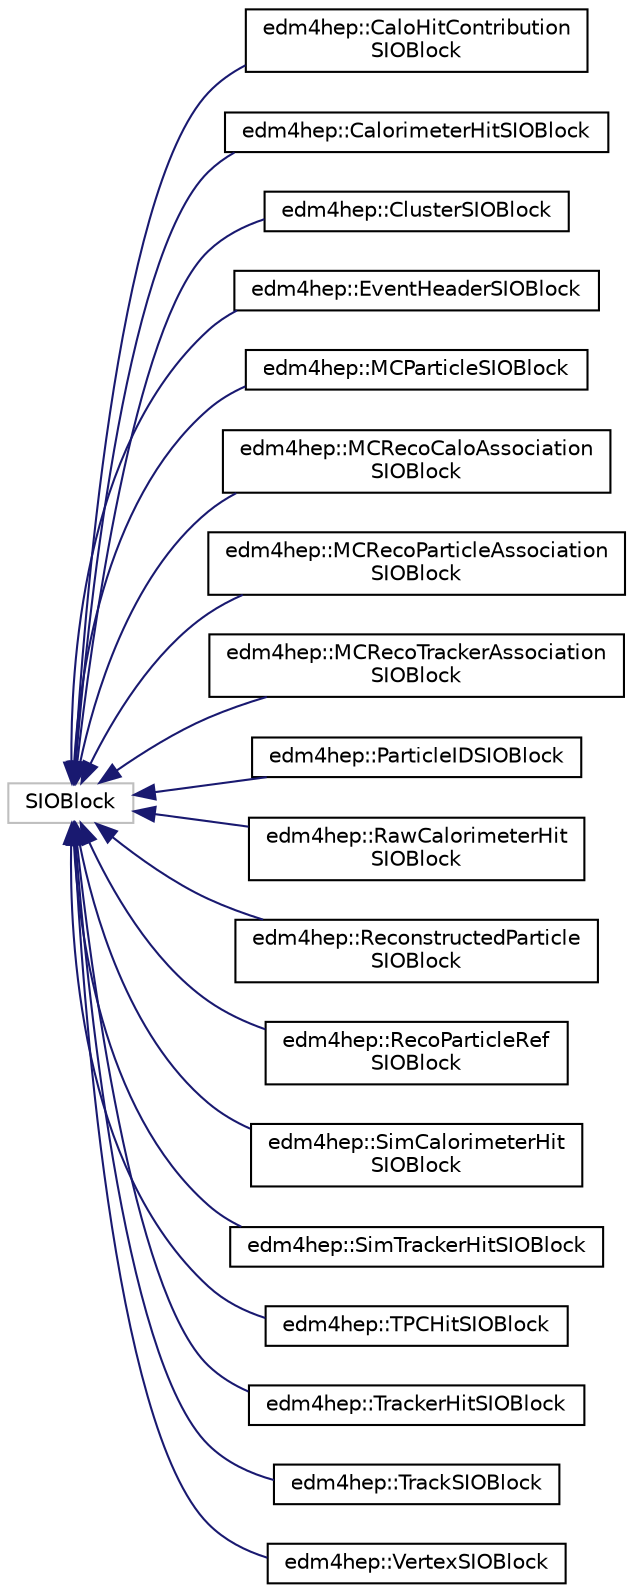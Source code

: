 digraph "Graphical Class Hierarchy"
{
 // LATEX_PDF_SIZE
  edge [fontname="Helvetica",fontsize="10",labelfontname="Helvetica",labelfontsize="10"];
  node [fontname="Helvetica",fontsize="10",shape=record];
  rankdir="LR";
  Node18 [label="SIOBlock",height=0.2,width=0.4,color="grey75", fillcolor="white", style="filled",tooltip=" "];
  Node18 -> Node0 [dir="back",color="midnightblue",fontsize="10",style="solid",fontname="Helvetica"];
  Node0 [label="edm4hep::CaloHitContribution\lSIOBlock",height=0.2,width=0.4,color="black", fillcolor="white", style="filled",URL="$classedm4hep_1_1_calo_hit_contribution_s_i_o_block.html",tooltip=" "];
  Node18 -> Node20 [dir="back",color="midnightblue",fontsize="10",style="solid",fontname="Helvetica"];
  Node20 [label="edm4hep::CalorimeterHitSIOBlock",height=0.2,width=0.4,color="black", fillcolor="white", style="filled",URL="$classedm4hep_1_1_calorimeter_hit_s_i_o_block.html",tooltip=" "];
  Node18 -> Node21 [dir="back",color="midnightblue",fontsize="10",style="solid",fontname="Helvetica"];
  Node21 [label="edm4hep::ClusterSIOBlock",height=0.2,width=0.4,color="black", fillcolor="white", style="filled",URL="$classedm4hep_1_1_cluster_s_i_o_block.html",tooltip=" "];
  Node18 -> Node22 [dir="back",color="midnightblue",fontsize="10",style="solid",fontname="Helvetica"];
  Node22 [label="edm4hep::EventHeaderSIOBlock",height=0.2,width=0.4,color="black", fillcolor="white", style="filled",URL="$classedm4hep_1_1_event_header_s_i_o_block.html",tooltip=" "];
  Node18 -> Node23 [dir="back",color="midnightblue",fontsize="10",style="solid",fontname="Helvetica"];
  Node23 [label="edm4hep::MCParticleSIOBlock",height=0.2,width=0.4,color="black", fillcolor="white", style="filled",URL="$classedm4hep_1_1_m_c_particle_s_i_o_block.html",tooltip=" "];
  Node18 -> Node24 [dir="back",color="midnightblue",fontsize="10",style="solid",fontname="Helvetica"];
  Node24 [label="edm4hep::MCRecoCaloAssociation\lSIOBlock",height=0.2,width=0.4,color="black", fillcolor="white", style="filled",URL="$classedm4hep_1_1_m_c_reco_calo_association_s_i_o_block.html",tooltip=" "];
  Node18 -> Node25 [dir="back",color="midnightblue",fontsize="10",style="solid",fontname="Helvetica"];
  Node25 [label="edm4hep::MCRecoParticleAssociation\lSIOBlock",height=0.2,width=0.4,color="black", fillcolor="white", style="filled",URL="$classedm4hep_1_1_m_c_reco_particle_association_s_i_o_block.html",tooltip=" "];
  Node18 -> Node26 [dir="back",color="midnightblue",fontsize="10",style="solid",fontname="Helvetica"];
  Node26 [label="edm4hep::MCRecoTrackerAssociation\lSIOBlock",height=0.2,width=0.4,color="black", fillcolor="white", style="filled",URL="$classedm4hep_1_1_m_c_reco_tracker_association_s_i_o_block.html",tooltip=" "];
  Node18 -> Node27 [dir="back",color="midnightblue",fontsize="10",style="solid",fontname="Helvetica"];
  Node27 [label="edm4hep::ParticleIDSIOBlock",height=0.2,width=0.4,color="black", fillcolor="white", style="filled",URL="$classedm4hep_1_1_particle_i_d_s_i_o_block.html",tooltip=" "];
  Node18 -> Node28 [dir="back",color="midnightblue",fontsize="10",style="solid",fontname="Helvetica"];
  Node28 [label="edm4hep::RawCalorimeterHit\lSIOBlock",height=0.2,width=0.4,color="black", fillcolor="white", style="filled",URL="$classedm4hep_1_1_raw_calorimeter_hit_s_i_o_block.html",tooltip=" "];
  Node18 -> Node29 [dir="back",color="midnightblue",fontsize="10",style="solid",fontname="Helvetica"];
  Node29 [label="edm4hep::ReconstructedParticle\lSIOBlock",height=0.2,width=0.4,color="black", fillcolor="white", style="filled",URL="$classedm4hep_1_1_reconstructed_particle_s_i_o_block.html",tooltip=" "];
  Node18 -> Node30 [dir="back",color="midnightblue",fontsize="10",style="solid",fontname="Helvetica"];
  Node30 [label="edm4hep::RecoParticleRef\lSIOBlock",height=0.2,width=0.4,color="black", fillcolor="white", style="filled",URL="$classedm4hep_1_1_reco_particle_ref_s_i_o_block.html",tooltip=" "];
  Node18 -> Node31 [dir="back",color="midnightblue",fontsize="10",style="solid",fontname="Helvetica"];
  Node31 [label="edm4hep::SimCalorimeterHit\lSIOBlock",height=0.2,width=0.4,color="black", fillcolor="white", style="filled",URL="$classedm4hep_1_1_sim_calorimeter_hit_s_i_o_block.html",tooltip=" "];
  Node18 -> Node32 [dir="back",color="midnightblue",fontsize="10",style="solid",fontname="Helvetica"];
  Node32 [label="edm4hep::SimTrackerHitSIOBlock",height=0.2,width=0.4,color="black", fillcolor="white", style="filled",URL="$classedm4hep_1_1_sim_tracker_hit_s_i_o_block.html",tooltip=" "];
  Node18 -> Node33 [dir="back",color="midnightblue",fontsize="10",style="solid",fontname="Helvetica"];
  Node33 [label="edm4hep::TPCHitSIOBlock",height=0.2,width=0.4,color="black", fillcolor="white", style="filled",URL="$classedm4hep_1_1_t_p_c_hit_s_i_o_block.html",tooltip=" "];
  Node18 -> Node34 [dir="back",color="midnightblue",fontsize="10",style="solid",fontname="Helvetica"];
  Node34 [label="edm4hep::TrackerHitSIOBlock",height=0.2,width=0.4,color="black", fillcolor="white", style="filled",URL="$classedm4hep_1_1_tracker_hit_s_i_o_block.html",tooltip=" "];
  Node18 -> Node35 [dir="back",color="midnightblue",fontsize="10",style="solid",fontname="Helvetica"];
  Node35 [label="edm4hep::TrackSIOBlock",height=0.2,width=0.4,color="black", fillcolor="white", style="filled",URL="$classedm4hep_1_1_track_s_i_o_block.html",tooltip=" "];
  Node18 -> Node36 [dir="back",color="midnightblue",fontsize="10",style="solid",fontname="Helvetica"];
  Node36 [label="edm4hep::VertexSIOBlock",height=0.2,width=0.4,color="black", fillcolor="white", style="filled",URL="$classedm4hep_1_1_vertex_s_i_o_block.html",tooltip=" "];
}

